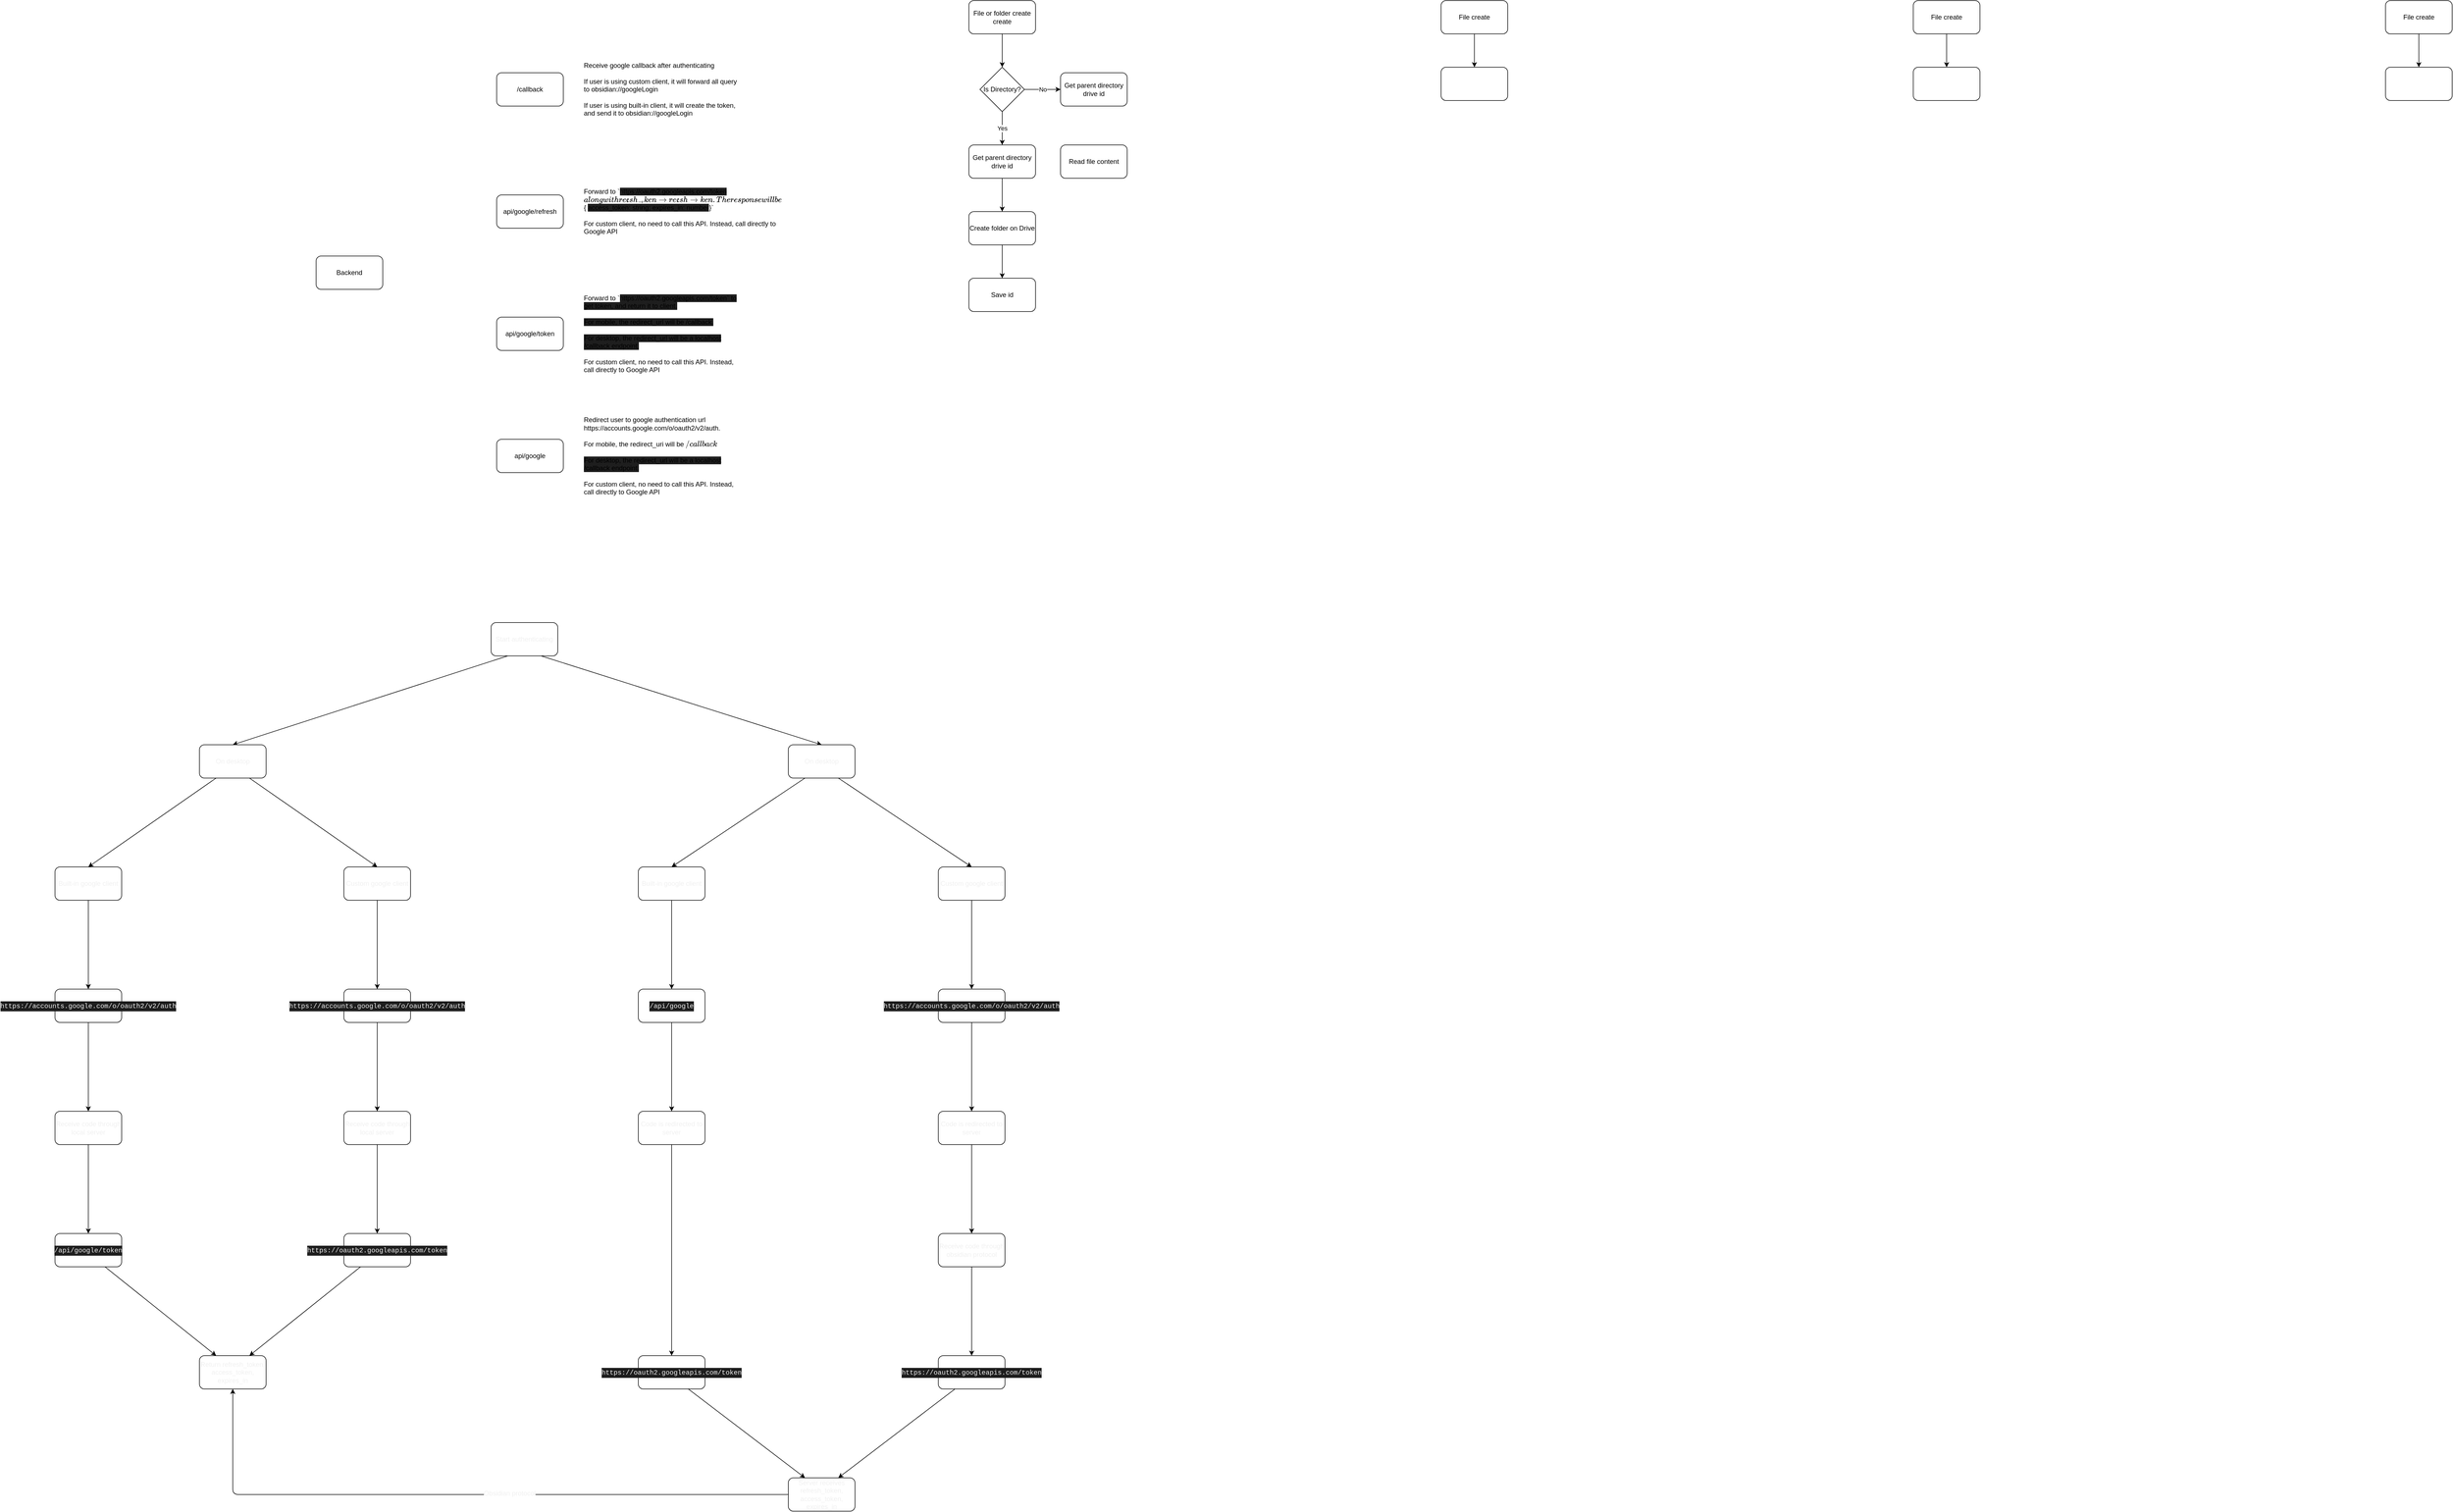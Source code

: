 <mxfile>
    <diagram id="9_uRAEoBblHh17gwP5wx" name="Page-1">
        <mxGraphModel dx="1893" dy="599" grid="1" gridSize="10" guides="1" tooltips="1" connect="1" arrows="1" fold="1" page="1" pageScale="1" pageWidth="850" pageHeight="1100" math="0" shadow="0">
            <root>
                <mxCell id="0"/>
                <mxCell id="1" parent="0"/>
                <mxCell id="2" value="Backend" style="rounded=1;whiteSpace=wrap;html=1;" parent="1" vertex="1">
                    <mxGeometry x="40" y="520" width="120" height="60" as="geometry"/>
                </mxCell>
                <mxCell id="3" value="api/google/refresh" style="rounded=1;whiteSpace=wrap;html=1;" parent="1" vertex="1">
                    <mxGeometry x="365" y="410" width="120" height="60" as="geometry"/>
                </mxCell>
                <mxCell id="4" value="/callback" style="rounded=1;whiteSpace=wrap;html=1;" parent="1" vertex="1">
                    <mxGeometry x="365" y="190" width="120" height="60" as="geometry"/>
                </mxCell>
                <mxCell id="5" value="api/google/token" style="rounded=1;whiteSpace=wrap;html=1;" parent="1" vertex="1">
                    <mxGeometry x="365" y="630" width="120" height="60" as="geometry"/>
                </mxCell>
                <mxCell id="7" value="api/google" style="rounded=1;whiteSpace=wrap;html=1;" parent="1" vertex="1">
                    <mxGeometry x="365" y="850" width="120" height="60" as="geometry"/>
                </mxCell>
                <mxCell id="8" value="Redirect user to google authentication url https://accounts.google.com/o/oauth2/v2/auth.&lt;br&gt;&lt;br&gt;For mobile, the redirect_uri will be `/callback`&lt;br&gt;&lt;br&gt;&lt;span style=&quot;background-color: rgb(30, 30, 30);&quot;&gt;For desktop, the redirect_url will be a localhost /callback endpoint.&lt;/span&gt;&lt;br&gt;&lt;br&gt;For custom client, no need to call this API. Instead, call directly to Google API" style="text;html=1;strokeColor=none;fillColor=none;align=left;verticalAlign=middle;whiteSpace=wrap;rounded=0;" parent="1" vertex="1">
                    <mxGeometry x="520" y="800" width="280" height="160" as="geometry"/>
                </mxCell>
                <mxCell id="9" value="Receive google callback after authenticating&lt;br&gt;&lt;br&gt;If user is using custom client, it will forward all query to obsidian://googleLogin&lt;br&gt;&lt;br&gt;If user is using built-in client, it will create the token, and send it to obsidian://googleLogin" style="text;html=1;strokeColor=none;fillColor=none;align=left;verticalAlign=middle;whiteSpace=wrap;rounded=0;" parent="1" vertex="1">
                    <mxGeometry x="520" y="140" width="280" height="160" as="geometry"/>
                </mxCell>
                <mxCell id="10" value="&lt;font style=&quot;font-size: 12px;&quot;&gt;Forward to `&lt;span style=&quot;background-color: rgb(30, 30, 30);&quot;&gt;https://oauth2.googleapis.com/token` to get token, and return it to client.&lt;br&gt;&lt;br&gt;For mobile, the redirect_url will be /callback.&lt;br&gt;&lt;br&gt;For desktop, the redirect_url will be a localhost /callback endpoint.&lt;br&gt;&lt;br&gt;&lt;/span&gt;For custom client, no need to call this API. Instead, call directly to Google API&lt;span style=&quot;background-color: rgb(30, 30, 30);&quot;&gt;&lt;br&gt;&lt;/span&gt;&lt;/font&gt;" style="text;html=1;strokeColor=none;fillColor=none;align=left;verticalAlign=middle;whiteSpace=wrap;rounded=0;" parent="1" vertex="1">
                    <mxGeometry x="520" y="580" width="280" height="160" as="geometry"/>
                </mxCell>
                <mxCell id="11" value="&lt;font style=&quot;font-size: 12px;&quot;&gt;Forward to `&lt;span style=&quot;background-color: rgb(30, 30, 30);&quot;&gt;https://oauth2.googleapis.com/token&lt;/span&gt;&lt;span style=&quot;background-color: initial;&quot;&gt;` along with refresh_token to refresh token.&lt;br&gt;&lt;br&gt;The response will be `{&amp;nbsp;&lt;/span&gt;&lt;span style=&quot;background-color: rgb(30, 30, 30);&quot;&gt;access_token: string;&amp;nbsp;&lt;/span&gt;&lt;span style=&quot;background-color: rgb(30, 30, 30);&quot;&gt;expires_in: number&lt;/span&gt;&lt;span style=&quot;background-color: initial;&quot;&gt;}`&lt;br&gt;&lt;br&gt;For custom client, no need to call this API. Instead, call directly to Google API&lt;br&gt;&lt;/span&gt;&lt;/font&gt;" style="text;html=1;strokeColor=none;fillColor=none;align=left;verticalAlign=middle;whiteSpace=wrap;rounded=0;" parent="1" vertex="1">
                    <mxGeometry x="520" y="360" width="280" height="160" as="geometry"/>
                </mxCell>
                <mxCell id="39" style="edgeStyle=none;html=1;entryX=0.5;entryY=0;entryDx=0;entryDy=0;fontFamily=Helvetica;fontSize=12;fontColor=#F0F0F0;exitX=0.25;exitY=1;exitDx=0;exitDy=0;" parent="1" source="18" target="31" edge="1">
                    <mxGeometry relative="1" as="geometry"/>
                </mxCell>
                <mxCell id="40" style="edgeStyle=none;html=1;exitX=0.75;exitY=1;exitDx=0;exitDy=0;entryX=0.5;entryY=0;entryDx=0;entryDy=0;fontFamily=Helvetica;fontSize=12;fontColor=#F0F0F0;" parent="1" source="18" target="36" edge="1">
                    <mxGeometry relative="1" as="geometry"/>
                </mxCell>
                <mxCell id="18" value="Start authenticating" style="rounded=1;whiteSpace=wrap;html=1;labelBackgroundColor=none;fontFamily=Helvetica;fontSize=12;fontColor=#F0F0F0;" parent="1" vertex="1">
                    <mxGeometry x="355" y="1180" width="120" height="60" as="geometry"/>
                </mxCell>
                <mxCell id="41" style="edgeStyle=none;html=1;exitX=0.25;exitY=1;exitDx=0;exitDy=0;entryX=0.5;entryY=0;entryDx=0;entryDy=0;fontFamily=Helvetica;fontSize=12;fontColor=#F0F0F0;" parent="1" source="31" target="33" edge="1">
                    <mxGeometry relative="1" as="geometry"/>
                </mxCell>
                <mxCell id="42" style="edgeStyle=none;html=1;exitX=0.75;exitY=1;exitDx=0;exitDy=0;entryX=0.5;entryY=0;entryDx=0;entryDy=0;fontFamily=Helvetica;fontSize=12;fontColor=#F0F0F0;" parent="1" source="31" target="32" edge="1">
                    <mxGeometry relative="1" as="geometry"/>
                </mxCell>
                <mxCell id="31" value="On desktop" style="rounded=1;whiteSpace=wrap;html=1;labelBackgroundColor=none;fontFamily=Helvetica;fontSize=12;fontColor=#F0F0F0;" parent="1" vertex="1">
                    <mxGeometry x="-170" y="1400" width="120" height="60" as="geometry"/>
                </mxCell>
                <mxCell id="48" style="edgeStyle=none;html=1;entryX=0.5;entryY=0;entryDx=0;entryDy=0;fontFamily=Helvetica;fontSize=12;fontColor=#F0F0F0;" parent="1" source="32" target="45" edge="1">
                    <mxGeometry relative="1" as="geometry"/>
                </mxCell>
                <mxCell id="32" value="Custom google client" style="rounded=1;whiteSpace=wrap;html=1;labelBackgroundColor=none;fontFamily=Helvetica;fontSize=12;fontColor=#F0F0F0;" parent="1" vertex="1">
                    <mxGeometry x="90" y="1620" width="120" height="60" as="geometry"/>
                </mxCell>
                <mxCell id="47" style="edgeStyle=none;html=1;entryX=0.5;entryY=0;entryDx=0;entryDy=0;fontFamily=Helvetica;fontSize=12;fontColor=#F0F0F0;" parent="1" source="33" target="46" edge="1">
                    <mxGeometry relative="1" as="geometry"/>
                </mxCell>
                <mxCell id="33" value="Built-in google client" style="rounded=1;whiteSpace=wrap;html=1;labelBackgroundColor=none;fontFamily=Helvetica;fontSize=12;fontColor=#F0F0F0;" parent="1" vertex="1">
                    <mxGeometry x="-430" y="1620" width="120" height="60" as="geometry"/>
                </mxCell>
                <mxCell id="43" style="edgeStyle=none;html=1;exitX=0.25;exitY=1;exitDx=0;exitDy=0;entryX=0.5;entryY=0;entryDx=0;entryDy=0;fontFamily=Helvetica;fontSize=12;fontColor=#F0F0F0;" parent="1" source="36" target="37" edge="1">
                    <mxGeometry relative="1" as="geometry"/>
                </mxCell>
                <mxCell id="44" style="edgeStyle=none;html=1;exitX=0.75;exitY=1;exitDx=0;exitDy=0;entryX=0.5;entryY=0;entryDx=0;entryDy=0;fontFamily=Helvetica;fontSize=12;fontColor=#F0F0F0;" parent="1" source="36" target="38" edge="1">
                    <mxGeometry relative="1" as="geometry"/>
                </mxCell>
                <mxCell id="36" value="On desktop" style="rounded=1;whiteSpace=wrap;html=1;labelBackgroundColor=none;fontFamily=Helvetica;fontSize=12;fontColor=#F0F0F0;" parent="1" vertex="1">
                    <mxGeometry x="890" y="1400" width="120" height="60" as="geometry"/>
                </mxCell>
                <mxCell id="83" style="edgeStyle=none;html=1;entryX=0.5;entryY=0;entryDx=0;entryDy=0;fontFamily=Helvetica;fontSize=12;fontColor=#F0F0F0;" parent="1" source="37" target="65" edge="1">
                    <mxGeometry relative="1" as="geometry"/>
                </mxCell>
                <mxCell id="37" value="Built-in google client" style="rounded=1;whiteSpace=wrap;html=1;labelBackgroundColor=none;fontFamily=Helvetica;fontSize=12;fontColor=#F0F0F0;" parent="1" vertex="1">
                    <mxGeometry x="620" y="1620" width="120" height="60" as="geometry"/>
                </mxCell>
                <mxCell id="64" style="edgeStyle=none;html=1;exitX=0.5;exitY=1;exitDx=0;exitDy=0;fontFamily=Helvetica;fontSize=12;fontColor=#F0F0F0;" parent="1" source="38" target="62" edge="1">
                    <mxGeometry relative="1" as="geometry"/>
                </mxCell>
                <mxCell id="38" value="Custom google client" style="rounded=1;whiteSpace=wrap;html=1;labelBackgroundColor=none;fontFamily=Helvetica;fontSize=12;fontColor=#F0F0F0;" parent="1" vertex="1">
                    <mxGeometry x="1160" y="1620" width="120" height="60" as="geometry"/>
                </mxCell>
                <mxCell id="61" style="edgeStyle=none;html=1;exitX=0.5;exitY=1;exitDx=0;exitDy=0;entryX=0.5;entryY=0;entryDx=0;entryDy=0;fontFamily=Helvetica;fontSize=12;fontColor=#F0F0F0;" parent="1" source="45" target="49" edge="1">
                    <mxGeometry relative="1" as="geometry"/>
                </mxCell>
                <mxCell id="45" value="&lt;div style=&quot;background-color: rgb(30, 30, 30); font-family: Menlo, Monaco, &amp;quot;Courier New&amp;quot;, monospace; line-height: 18px;&quot;&gt;https://accounts.google.com/o/oauth2/v2/auth&lt;/div&gt;" style="rounded=1;whiteSpace=wrap;html=1;labelBackgroundColor=none;fontFamily=Helvetica;fontSize=12;fontColor=#F0F0F0;" parent="1" vertex="1">
                    <mxGeometry x="90" y="1840" width="120" height="60" as="geometry"/>
                </mxCell>
                <mxCell id="60" style="edgeStyle=none;html=1;exitX=0.5;exitY=1;exitDx=0;exitDy=0;fontFamily=Helvetica;fontSize=12;fontColor=#F0F0F0;" parent="1" source="46" target="50" edge="1">
                    <mxGeometry relative="1" as="geometry"/>
                </mxCell>
                <mxCell id="46" value="&lt;div style=&quot;background-color: rgb(30, 30, 30); font-family: Menlo, Monaco, &amp;quot;Courier New&amp;quot;, monospace; line-height: 18px;&quot;&gt;https://accounts.google.com/o/oauth2/v2/auth&lt;/div&gt;" style="rounded=1;whiteSpace=wrap;html=1;labelBackgroundColor=none;fontFamily=Helvetica;fontSize=12;fontColor=#F0F0F0;" parent="1" vertex="1">
                    <mxGeometry x="-430" y="1840" width="120" height="60" as="geometry"/>
                </mxCell>
                <mxCell id="59" style="edgeStyle=none;html=1;exitX=0.5;exitY=1;exitDx=0;exitDy=0;entryX=0.5;entryY=0;entryDx=0;entryDy=0;fontFamily=Helvetica;fontSize=12;fontColor=#F0F0F0;" parent="1" source="49" target="53" edge="1">
                    <mxGeometry relative="1" as="geometry"/>
                </mxCell>
                <mxCell id="49" value="Receive code through local server" style="rounded=1;whiteSpace=wrap;html=1;labelBackgroundColor=none;fontFamily=Helvetica;fontSize=12;fontColor=#F0F0F0;" parent="1" vertex="1">
                    <mxGeometry x="90" y="2060" width="120" height="60" as="geometry"/>
                </mxCell>
                <mxCell id="58" style="edgeStyle=none;html=1;exitX=0.5;exitY=1;exitDx=0;exitDy=0;entryX=0.5;entryY=0;entryDx=0;entryDy=0;fontFamily=Helvetica;fontSize=12;fontColor=#F0F0F0;" parent="1" source="50" target="51" edge="1">
                    <mxGeometry relative="1" as="geometry"/>
                </mxCell>
                <mxCell id="50" value="Receive code through local server" style="rounded=1;whiteSpace=wrap;html=1;labelBackgroundColor=none;fontFamily=Helvetica;fontSize=12;fontColor=#F0F0F0;" parent="1" vertex="1">
                    <mxGeometry x="-430" y="2060" width="120" height="60" as="geometry"/>
                </mxCell>
                <mxCell id="56" style="edgeStyle=none;html=1;exitX=0.75;exitY=1;exitDx=0;exitDy=0;entryX=0.25;entryY=0;entryDx=0;entryDy=0;fontFamily=Helvetica;fontSize=12;fontColor=#F0F0F0;" parent="1" source="51" target="54" edge="1">
                    <mxGeometry relative="1" as="geometry"/>
                </mxCell>
                <mxCell id="51" value="&lt;div style=&quot;background-color: rgb(30, 30, 30); font-family: Menlo, Monaco, &amp;quot;Courier New&amp;quot;, monospace; line-height: 18px;&quot;&gt;/api/google/token&lt;/div&gt;" style="rounded=1;whiteSpace=wrap;html=1;labelBackgroundColor=none;fontFamily=Helvetica;fontSize=12;fontColor=#F0F0F0;" parent="1" vertex="1">
                    <mxGeometry x="-430" y="2280" width="120" height="60" as="geometry"/>
                </mxCell>
                <mxCell id="57" style="edgeStyle=none;html=1;exitX=0.25;exitY=1;exitDx=0;exitDy=0;entryX=0.75;entryY=0;entryDx=0;entryDy=0;fontFamily=Helvetica;fontSize=12;fontColor=#F0F0F0;" parent="1" source="53" target="54" edge="1">
                    <mxGeometry relative="1" as="geometry"/>
                </mxCell>
                <mxCell id="53" value="&lt;div style=&quot;background-color: rgb(30, 30, 30); font-family: Menlo, Monaco, &amp;quot;Courier New&amp;quot;, monospace; line-height: 18px;&quot;&gt;https://oauth2.googleapis.com/token&lt;/div&gt;" style="rounded=1;whiteSpace=wrap;html=1;labelBackgroundColor=none;fontFamily=Helvetica;fontSize=12;fontColor=#F0F0F0;" parent="1" vertex="1">
                    <mxGeometry x="90" y="2280" width="120" height="60" as="geometry"/>
                </mxCell>
                <mxCell id="54" value="Return refresh_token, access_token, expires_in" style="rounded=1;whiteSpace=wrap;html=1;labelBackgroundColor=none;fontFamily=Helvetica;fontSize=12;fontColor=#F0F0F0;" parent="1" vertex="1">
                    <mxGeometry x="-170" y="2500" width="120" height="60" as="geometry"/>
                </mxCell>
                <mxCell id="84" style="edgeStyle=none;html=1;entryX=0.5;entryY=0;entryDx=0;entryDy=0;fontFamily=Helvetica;fontSize=12;fontColor=#F0F0F0;" parent="1" source="62" target="67" edge="1">
                    <mxGeometry relative="1" as="geometry"/>
                </mxCell>
                <mxCell id="62" value="&lt;div style=&quot;background-color: rgb(30, 30, 30); font-family: Menlo, Monaco, &amp;quot;Courier New&amp;quot;, monospace; line-height: 18px;&quot;&gt;https://accounts.google.com/o/oauth2/v2/auth&lt;/div&gt;" style="rounded=1;whiteSpace=wrap;html=1;labelBackgroundColor=none;fontFamily=Helvetica;fontSize=12;fontColor=#F0F0F0;" parent="1" vertex="1">
                    <mxGeometry x="1160" y="1840" width="120" height="60" as="geometry"/>
                </mxCell>
                <mxCell id="85" style="edgeStyle=none;html=1;fontFamily=Helvetica;fontSize=12;fontColor=#F0F0F0;" parent="1" source="65" target="66" edge="1">
                    <mxGeometry relative="1" as="geometry"/>
                </mxCell>
                <mxCell id="65" value="&lt;div style=&quot;background-color: rgb(30, 30, 30); font-family: Menlo, Monaco, &amp;quot;Courier New&amp;quot;, monospace; line-height: 18px;&quot;&gt;/api/google&lt;/div&gt;" style="rounded=1;whiteSpace=wrap;html=1;labelBackgroundColor=none;fontFamily=Helvetica;fontSize=12;fontColor=#F0F0F0;" parent="1" vertex="1">
                    <mxGeometry x="620" y="1840" width="120" height="60" as="geometry"/>
                </mxCell>
                <mxCell id="76" style="edgeStyle=none;html=1;entryX=0.5;entryY=0;entryDx=0;entryDy=0;fontFamily=Helvetica;fontSize=12;fontColor=#F0F0F0;" parent="1" source="66" target="75" edge="1">
                    <mxGeometry relative="1" as="geometry"/>
                </mxCell>
                <mxCell id="66" value="Code is redirected to server" style="rounded=1;whiteSpace=wrap;html=1;labelBackgroundColor=none;fontFamily=Helvetica;fontSize=12;fontColor=#F0F0F0;" parent="1" vertex="1">
                    <mxGeometry x="620" y="2060" width="120" height="60" as="geometry"/>
                </mxCell>
                <mxCell id="86" style="edgeStyle=none;html=1;fontFamily=Helvetica;fontSize=12;fontColor=#F0F0F0;" parent="1" source="67" target="70" edge="1">
                    <mxGeometry relative="1" as="geometry"/>
                </mxCell>
                <mxCell id="67" value="Code is redirected to server" style="rounded=1;whiteSpace=wrap;html=1;labelBackgroundColor=none;fontFamily=Helvetica;fontSize=12;fontColor=#F0F0F0;" parent="1" vertex="1">
                    <mxGeometry x="1160" y="2060" width="120" height="60" as="geometry"/>
                </mxCell>
                <mxCell id="72" style="edgeStyle=none;html=1;entryX=0.5;entryY=0;entryDx=0;entryDy=0;fontFamily=Helvetica;fontSize=12;fontColor=#F0F0F0;" parent="1" source="70" target="71" edge="1">
                    <mxGeometry relative="1" as="geometry"/>
                </mxCell>
                <mxCell id="70" value="Receive code through obsidian protocol" style="rounded=1;whiteSpace=wrap;html=1;labelBackgroundColor=none;fontFamily=Helvetica;fontSize=12;fontColor=#F0F0F0;" parent="1" vertex="1">
                    <mxGeometry x="1160" y="2280" width="120" height="60" as="geometry"/>
                </mxCell>
                <mxCell id="82" style="edgeStyle=none;html=1;exitX=0.25;exitY=1;exitDx=0;exitDy=0;entryX=0.75;entryY=0;entryDx=0;entryDy=0;fontFamily=Helvetica;fontSize=12;fontColor=#F0F0F0;" parent="1" source="71" target="78" edge="1">
                    <mxGeometry relative="1" as="geometry"/>
                </mxCell>
                <mxCell id="71" value="&lt;div style=&quot;background-color: rgb(30, 30, 30); font-family: Menlo, Monaco, &amp;quot;Courier New&amp;quot;, monospace; line-height: 18px;&quot;&gt;https://oauth2.googleapis.com/token&lt;/div&gt;" style="rounded=1;whiteSpace=wrap;html=1;labelBackgroundColor=none;fontFamily=Helvetica;fontSize=12;fontColor=#F0F0F0;" parent="1" vertex="1">
                    <mxGeometry x="1160" y="2500" width="120" height="60" as="geometry"/>
                </mxCell>
                <mxCell id="81" style="html=1;exitX=0.75;exitY=1;exitDx=0;exitDy=0;entryX=0.25;entryY=0;entryDx=0;entryDy=0;fontFamily=Helvetica;fontSize=12;fontColor=#F0F0F0;" parent="1" source="75" target="78" edge="1">
                    <mxGeometry relative="1" as="geometry"/>
                </mxCell>
                <mxCell id="75" value="&lt;div style=&quot;background-color: rgb(30, 30, 30); font-family: Menlo, Monaco, &amp;quot;Courier New&amp;quot;, monospace; line-height: 18px;&quot;&gt;https://oauth2.googleapis.com/token&lt;/div&gt;" style="rounded=1;whiteSpace=wrap;html=1;labelBackgroundColor=none;fontFamily=Helvetica;fontSize=12;fontColor=#F0F0F0;" parent="1" vertex="1">
                    <mxGeometry x="620" y="2500" width="120" height="60" as="geometry"/>
                </mxCell>
                <mxCell id="79" style="edgeStyle=orthogonalEdgeStyle;html=1;entryX=0.5;entryY=1;entryDx=0;entryDy=0;fontFamily=Helvetica;fontSize=12;fontColor=#F0F0F0;" parent="1" source="78" target="54" edge="1">
                    <mxGeometry relative="1" as="geometry"/>
                </mxCell>
                <mxCell id="80" value="Obsidian protocol" style="edgeLabel;html=1;align=center;verticalAlign=middle;resizable=0;points=[];fontSize=12;fontFamily=Helvetica;fontColor=#F0F0F0;" parent="79" vertex="1" connectable="0">
                    <mxGeometry x="-0.156" y="-2" relative="1" as="geometry">
                        <mxPoint as="offset"/>
                    </mxGeometry>
                </mxCell>
                <mxCell id="78" value="Server receives refresh_token, access_token, expires_in" style="rounded=1;whiteSpace=wrap;html=1;labelBackgroundColor=none;fontFamily=Helvetica;fontSize=12;fontColor=#F0F0F0;" parent="1" vertex="1">
                    <mxGeometry x="890" y="2720" width="120" height="60" as="geometry"/>
                </mxCell>
                <mxCell id="118" style="edgeStyle=none;html=1;entryX=0.5;entryY=0;entryDx=0;entryDy=0;" edge="1" parent="1" source="87" target="117">
                    <mxGeometry relative="1" as="geometry"/>
                </mxCell>
                <mxCell id="87" value="File or folder create create" style="rounded=1;whiteSpace=wrap;html=1;" vertex="1" parent="1">
                    <mxGeometry x="1215" y="60" width="120" height="60" as="geometry"/>
                </mxCell>
                <mxCell id="102" style="edgeStyle=none;html=1;" edge="1" parent="1" source="103" target="104">
                    <mxGeometry relative="1" as="geometry"/>
                </mxCell>
                <mxCell id="103" value="File create" style="rounded=1;whiteSpace=wrap;html=1;" vertex="1" parent="1">
                    <mxGeometry x="2065" y="60" width="120" height="60" as="geometry"/>
                </mxCell>
                <mxCell id="104" value="" style="rounded=1;whiteSpace=wrap;html=1;" vertex="1" parent="1">
                    <mxGeometry x="2065" y="180" width="120" height="60" as="geometry"/>
                </mxCell>
                <mxCell id="111" style="edgeStyle=none;html=1;" edge="1" parent="1" source="112" target="113">
                    <mxGeometry relative="1" as="geometry"/>
                </mxCell>
                <mxCell id="112" value="File create" style="rounded=1;whiteSpace=wrap;html=1;" vertex="1" parent="1">
                    <mxGeometry x="2915" y="60" width="120" height="60" as="geometry"/>
                </mxCell>
                <mxCell id="113" value="" style="rounded=1;whiteSpace=wrap;html=1;" vertex="1" parent="1">
                    <mxGeometry x="2915" y="180" width="120" height="60" as="geometry"/>
                </mxCell>
                <mxCell id="114" style="edgeStyle=none;html=1;" edge="1" parent="1" source="115" target="116">
                    <mxGeometry relative="1" as="geometry"/>
                </mxCell>
                <mxCell id="115" value="File create" style="rounded=1;whiteSpace=wrap;html=1;" vertex="1" parent="1">
                    <mxGeometry x="3765" y="60" width="120" height="60" as="geometry"/>
                </mxCell>
                <mxCell id="116" value="" style="rounded=1;whiteSpace=wrap;html=1;" vertex="1" parent="1">
                    <mxGeometry x="3765" y="180" width="120" height="60" as="geometry"/>
                </mxCell>
                <mxCell id="121" value="No" style="edgeStyle=none;html=1;entryX=0;entryY=0.5;entryDx=0;entryDy=0;" edge="1" parent="1" source="117" target="120">
                    <mxGeometry relative="1" as="geometry"/>
                </mxCell>
                <mxCell id="122" value="Yes" style="edgeStyle=none;html=1;" edge="1" parent="1" source="117" target="119">
                    <mxGeometry relative="1" as="geometry"/>
                </mxCell>
                <mxCell id="117" value="Is Directory?" style="rhombus;whiteSpace=wrap;html=1;" vertex="1" parent="1">
                    <mxGeometry x="1235" y="180" width="80" height="80" as="geometry"/>
                </mxCell>
                <mxCell id="126" style="edgeStyle=none;html=1;" edge="1" parent="1" source="119" target="123">
                    <mxGeometry relative="1" as="geometry"/>
                </mxCell>
                <mxCell id="119" value="Get parent directory drive id" style="rounded=1;whiteSpace=wrap;html=1;" vertex="1" parent="1">
                    <mxGeometry x="1215" y="320" width="120" height="60" as="geometry"/>
                </mxCell>
                <mxCell id="120" value="Get parent directory drive id" style="rounded=1;whiteSpace=wrap;html=1;" vertex="1" parent="1">
                    <mxGeometry x="1380" y="190" width="120" height="60" as="geometry"/>
                </mxCell>
                <mxCell id="128" style="edgeStyle=none;html=1;entryX=0.5;entryY=0;entryDx=0;entryDy=0;" edge="1" parent="1" source="123" target="127">
                    <mxGeometry relative="1" as="geometry"/>
                </mxCell>
                <mxCell id="123" value="Create folder on Drive" style="rounded=1;whiteSpace=wrap;html=1;" vertex="1" parent="1">
                    <mxGeometry x="1215" y="440" width="120" height="60" as="geometry"/>
                </mxCell>
                <mxCell id="125" value="Read file content" style="rounded=1;whiteSpace=wrap;html=1;" vertex="1" parent="1">
                    <mxGeometry x="1380" y="320" width="120" height="60" as="geometry"/>
                </mxCell>
                <mxCell id="127" value="Save id" style="rounded=1;whiteSpace=wrap;html=1;" vertex="1" parent="1">
                    <mxGeometry x="1215" y="560" width="120" height="60" as="geometry"/>
                </mxCell>
            </root>
        </mxGraphModel>
    </diagram>
</mxfile>